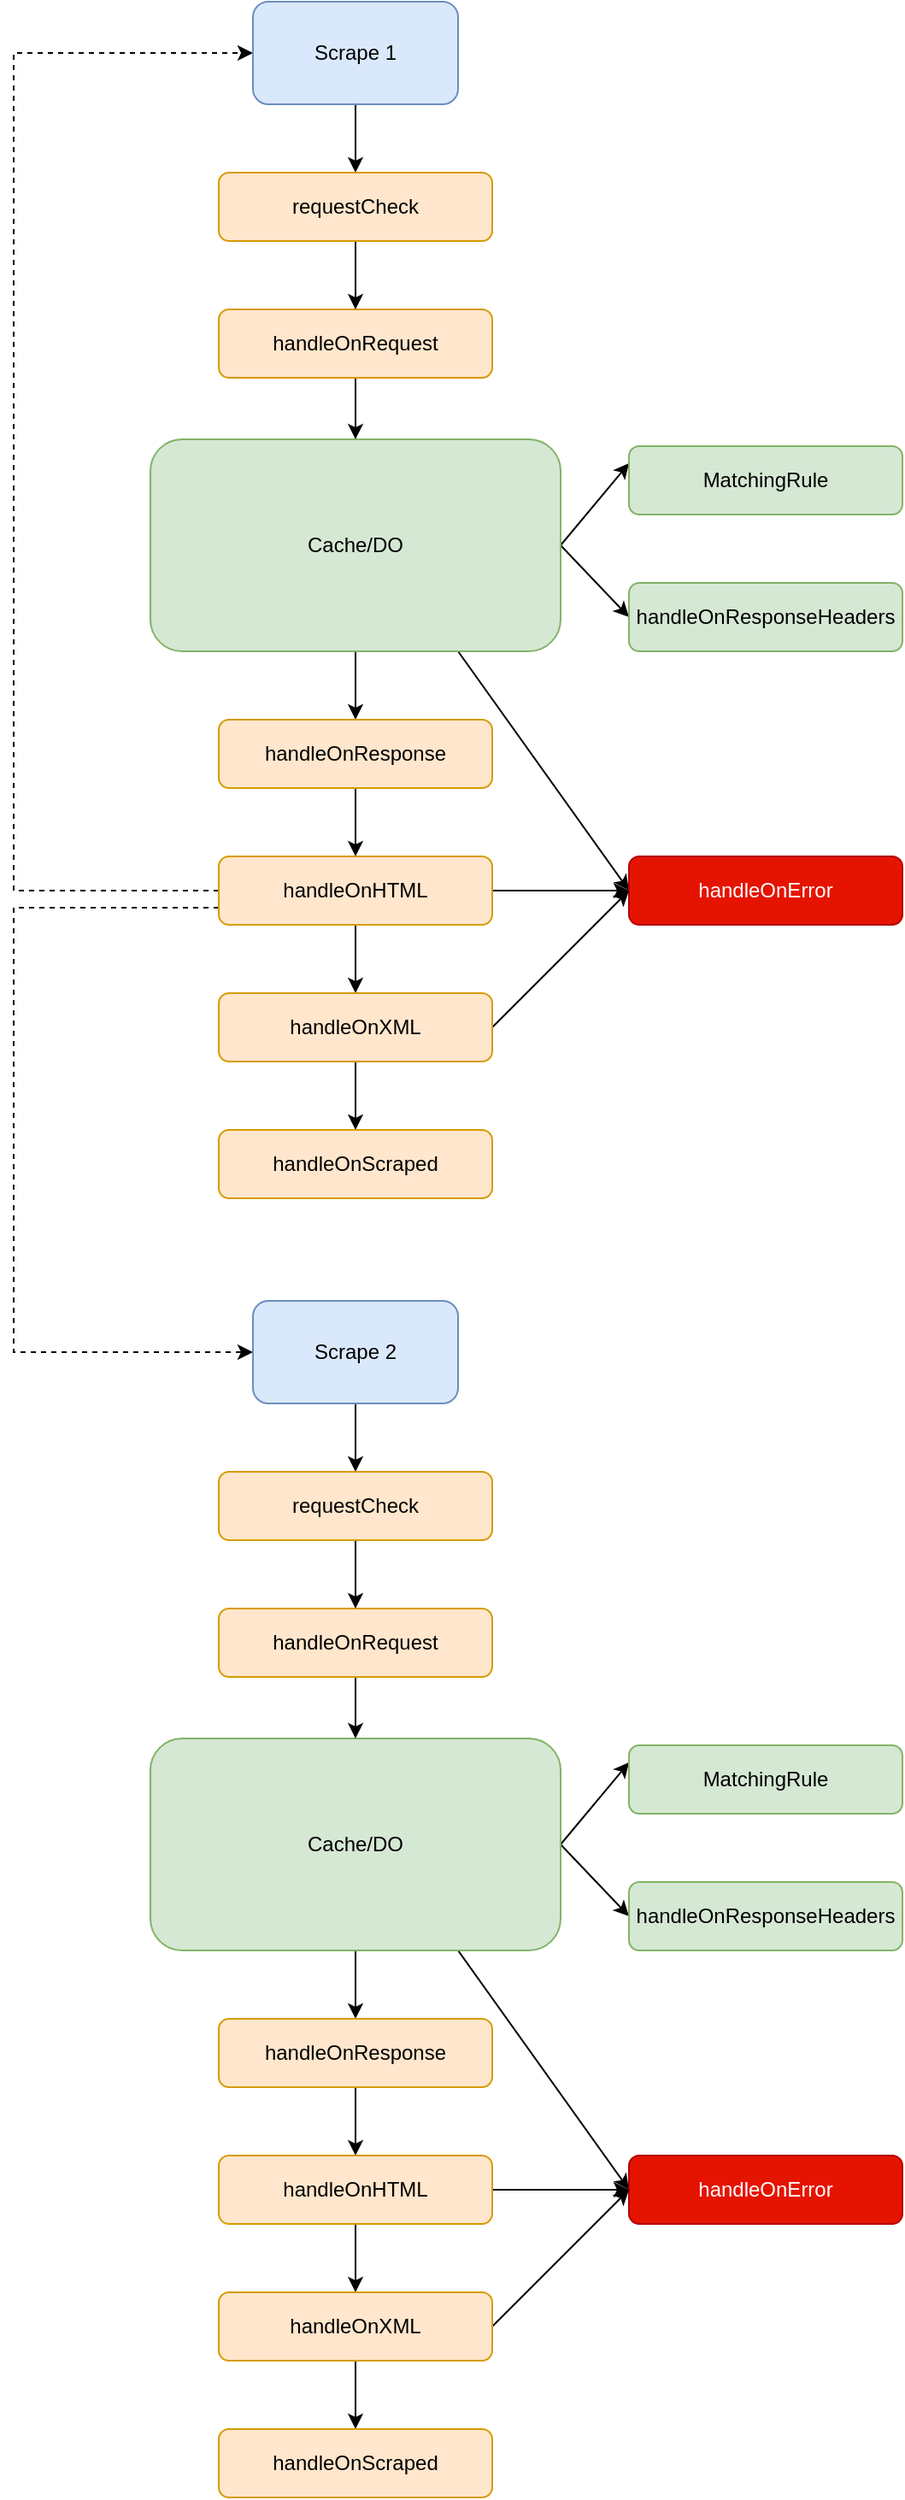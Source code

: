 <mxfile version="14.6.13" type="device"><diagram id="xBs8TDt1qyOrejXBN89X" name="第 1 页"><mxGraphModel dx="1426" dy="860" grid="1" gridSize="10" guides="1" tooltips="1" connect="1" arrows="1" fold="1" page="0" pageScale="1" pageWidth="1169" pageHeight="827" math="0" shadow="0"><root><mxCell id="0"/><mxCell id="1" parent="0"/><mxCell id="YPPDI_dqZLxTMdPn5kuv-23" style="edgeStyle=none;rounded=0;orthogonalLoop=1;jettySize=auto;html=1;exitX=1;exitY=0.5;exitDx=0;exitDy=0;entryX=0;entryY=0.25;entryDx=0;entryDy=0;" parent="1" source="YPPDI_dqZLxTMdPn5kuv-16" target="YPPDI_dqZLxTMdPn5kuv-20" edge="1"><mxGeometry relative="1" as="geometry"/></mxCell><mxCell id="YPPDI_dqZLxTMdPn5kuv-24" style="edgeStyle=none;rounded=0;orthogonalLoop=1;jettySize=auto;html=1;exitX=1;exitY=0.5;exitDx=0;exitDy=0;entryX=0;entryY=0.5;entryDx=0;entryDy=0;" parent="1" source="YPPDI_dqZLxTMdPn5kuv-16" target="YPPDI_dqZLxTMdPn5kuv-3" edge="1"><mxGeometry relative="1" as="geometry"/></mxCell><mxCell id="YPPDI_dqZLxTMdPn5kuv-25" style="edgeStyle=none;rounded=0;orthogonalLoop=1;jettySize=auto;html=1;exitX=0.5;exitY=1;exitDx=0;exitDy=0;entryX=0.5;entryY=0;entryDx=0;entryDy=0;" parent="1" source="YPPDI_dqZLxTMdPn5kuv-16" target="YPPDI_dqZLxTMdPn5kuv-5" edge="1"><mxGeometry relative="1" as="geometry"/></mxCell><mxCell id="YPPDI_dqZLxTMdPn5kuv-29" style="edgeStyle=none;rounded=0;orthogonalLoop=1;jettySize=auto;html=1;exitX=0.75;exitY=1;exitDx=0;exitDy=0;entryX=0;entryY=0.5;entryDx=0;entryDy=0;" parent="1" source="YPPDI_dqZLxTMdPn5kuv-16" target="YPPDI_dqZLxTMdPn5kuv-4" edge="1"><mxGeometry relative="1" as="geometry"/></mxCell><mxCell id="YPPDI_dqZLxTMdPn5kuv-16" value="&lt;span&gt;Cache/DO&lt;/span&gt;" style="rounded=1;whiteSpace=wrap;html=1;fillColor=#d5e8d4;strokeColor=#82b366;" parent="1" vertex="1"><mxGeometry x="200" y="276" width="240" height="124" as="geometry"/></mxCell><mxCell id="YPPDI_dqZLxTMdPn5kuv-9" style="rounded=0;orthogonalLoop=1;jettySize=auto;html=1;exitX=0.5;exitY=1;exitDx=0;exitDy=0;entryX=0.5;entryY=0;entryDx=0;entryDy=0;" parent="1" source="YPPDI_dqZLxTMdPn5kuv-1" target="YPPDI_dqZLxTMdPn5kuv-16" edge="1"><mxGeometry relative="1" as="geometry"><mxPoint x="320" y="200" as="targetPoint"/></mxGeometry></mxCell><mxCell id="YPPDI_dqZLxTMdPn5kuv-1" value="handleOnRequest" style="rounded=1;whiteSpace=wrap;html=1;fillColor=#ffe6cc;strokeColor=#d79b00;" parent="1" vertex="1"><mxGeometry x="240" y="200" width="160" height="40" as="geometry"/></mxCell><mxCell id="YPPDI_dqZLxTMdPn5kuv-3" value="handleOnResponseHeaders" style="rounded=1;whiteSpace=wrap;html=1;fillColor=#d5e8d4;strokeColor=#82b366;" parent="1" vertex="1"><mxGeometry x="480" y="360" width="160" height="40" as="geometry"/></mxCell><mxCell id="YPPDI_dqZLxTMdPn5kuv-4" value="handleOnError" style="rounded=1;whiteSpace=wrap;html=1;fillColor=#e51400;strokeColor=#B20000;fontColor=#ffffff;" parent="1" vertex="1"><mxGeometry x="480" y="520" width="160" height="40" as="geometry"/></mxCell><mxCell id="YPPDI_dqZLxTMdPn5kuv-13" style="edgeStyle=none;rounded=0;orthogonalLoop=1;jettySize=auto;html=1;exitX=0.5;exitY=1;exitDx=0;exitDy=0;entryX=0.5;entryY=0;entryDx=0;entryDy=0;" parent="1" source="YPPDI_dqZLxTMdPn5kuv-5" target="YPPDI_dqZLxTMdPn5kuv-6" edge="1"><mxGeometry relative="1" as="geometry"/></mxCell><mxCell id="v3Cwf6a354Q-WKAsZRhN-1" style="edgeStyle=orthogonalEdgeStyle;rounded=0;orthogonalLoop=1;jettySize=auto;html=1;exitX=0;exitY=0.5;exitDx=0;exitDy=0;entryX=0;entryY=0.5;entryDx=0;entryDy=0;dashed=1;" edge="1" parent="1" source="YPPDI_dqZLxTMdPn5kuv-6" target="YPPDI_dqZLxTMdPn5kuv-21"><mxGeometry relative="1" as="geometry"><Array as="points"><mxPoint x="120" y="540"/><mxPoint x="120" y="50"/></Array></mxGeometry></mxCell><mxCell id="YPPDI_dqZLxTMdPn5kuv-5" value="handleOnResponse" style="rounded=1;whiteSpace=wrap;html=1;fillColor=#ffe6cc;strokeColor=#d79b00;" parent="1" vertex="1"><mxGeometry x="240" y="440" width="160" height="40" as="geometry"/></mxCell><mxCell id="YPPDI_dqZLxTMdPn5kuv-14" style="edgeStyle=none;rounded=0;orthogonalLoop=1;jettySize=auto;html=1;exitX=0.5;exitY=1;exitDx=0;exitDy=0;" parent="1" source="YPPDI_dqZLxTMdPn5kuv-6" target="YPPDI_dqZLxTMdPn5kuv-7" edge="1"><mxGeometry relative="1" as="geometry"/></mxCell><mxCell id="YPPDI_dqZLxTMdPn5kuv-18" style="edgeStyle=none;rounded=0;orthogonalLoop=1;jettySize=auto;html=1;exitX=1;exitY=0.5;exitDx=0;exitDy=0;entryX=0;entryY=0.5;entryDx=0;entryDy=0;" parent="1" source="YPPDI_dqZLxTMdPn5kuv-6" target="YPPDI_dqZLxTMdPn5kuv-4" edge="1"><mxGeometry relative="1" as="geometry"/></mxCell><mxCell id="v3Cwf6a354Q-WKAsZRhN-26" style="edgeStyle=orthogonalEdgeStyle;rounded=0;orthogonalLoop=1;jettySize=auto;html=1;exitX=0;exitY=0.75;exitDx=0;exitDy=0;entryX=0;entryY=0.5;entryDx=0;entryDy=0;dashed=1;" edge="1" parent="1" source="YPPDI_dqZLxTMdPn5kuv-6" target="v3Cwf6a354Q-WKAsZRhN-23"><mxGeometry relative="1" as="geometry"><Array as="points"><mxPoint x="120" y="550"/><mxPoint x="120" y="810"/></Array></mxGeometry></mxCell><mxCell id="YPPDI_dqZLxTMdPn5kuv-6" value="handleOnHTML" style="rounded=1;whiteSpace=wrap;html=1;fillColor=#ffe6cc;strokeColor=#d79b00;" parent="1" vertex="1"><mxGeometry x="240" y="520" width="160" height="40" as="geometry"/></mxCell><mxCell id="YPPDI_dqZLxTMdPn5kuv-15" style="edgeStyle=none;rounded=0;orthogonalLoop=1;jettySize=auto;html=1;exitX=0.5;exitY=1;exitDx=0;exitDy=0;entryX=0.5;entryY=0;entryDx=0;entryDy=0;" parent="1" source="YPPDI_dqZLxTMdPn5kuv-7" target="YPPDI_dqZLxTMdPn5kuv-8" edge="1"><mxGeometry relative="1" as="geometry"/></mxCell><mxCell id="YPPDI_dqZLxTMdPn5kuv-19" style="edgeStyle=none;rounded=0;orthogonalLoop=1;jettySize=auto;html=1;exitX=1;exitY=0.5;exitDx=0;exitDy=0;entryX=0;entryY=0.5;entryDx=0;entryDy=0;" parent="1" source="YPPDI_dqZLxTMdPn5kuv-7" target="YPPDI_dqZLxTMdPn5kuv-4" edge="1"><mxGeometry relative="1" as="geometry"/></mxCell><mxCell id="YPPDI_dqZLxTMdPn5kuv-7" value="handleOnXML" style="rounded=1;whiteSpace=wrap;html=1;fillColor=#ffe6cc;strokeColor=#d79b00;" parent="1" vertex="1"><mxGeometry x="240" y="600" width="160" height="40" as="geometry"/></mxCell><mxCell id="YPPDI_dqZLxTMdPn5kuv-8" value="handleOnScraped" style="rounded=1;whiteSpace=wrap;html=1;fillColor=#ffe6cc;strokeColor=#d79b00;" parent="1" vertex="1"><mxGeometry x="240" y="680" width="160" height="40" as="geometry"/></mxCell><mxCell id="YPPDI_dqZLxTMdPn5kuv-20" value="MatchingRule" style="rounded=1;whiteSpace=wrap;html=1;fillColor=#d5e8d4;strokeColor=#82b366;" parent="1" vertex="1"><mxGeometry x="480" y="280" width="160" height="40" as="geometry"/></mxCell><mxCell id="YPPDI_dqZLxTMdPn5kuv-32" style="edgeStyle=none;rounded=0;orthogonalLoop=1;jettySize=auto;html=1;exitX=0.5;exitY=1;exitDx=0;exitDy=0;entryX=0.5;entryY=0;entryDx=0;entryDy=0;" parent="1" source="YPPDI_dqZLxTMdPn5kuv-21" target="YPPDI_dqZLxTMdPn5kuv-31" edge="1"><mxGeometry relative="1" as="geometry"/></mxCell><mxCell id="YPPDI_dqZLxTMdPn5kuv-21" value="Scrape 1" style="rounded=1;whiteSpace=wrap;html=1;fillColor=#dae8fc;strokeColor=#6c8ebf;" parent="1" vertex="1"><mxGeometry x="260" y="20" width="120" height="60" as="geometry"/></mxCell><mxCell id="YPPDI_dqZLxTMdPn5kuv-33" style="edgeStyle=none;rounded=0;orthogonalLoop=1;jettySize=auto;html=1;exitX=0.5;exitY=1;exitDx=0;exitDy=0;" parent="1" source="YPPDI_dqZLxTMdPn5kuv-31" target="YPPDI_dqZLxTMdPn5kuv-1" edge="1"><mxGeometry relative="1" as="geometry"/></mxCell><mxCell id="YPPDI_dqZLxTMdPn5kuv-31" value="requestCheck" style="rounded=1;whiteSpace=wrap;html=1;fillColor=#ffe6cc;strokeColor=#d79b00;" parent="1" vertex="1"><mxGeometry x="240" y="120" width="160" height="40" as="geometry"/></mxCell><mxCell id="v3Cwf6a354Q-WKAsZRhN-2" style="edgeStyle=none;rounded=0;orthogonalLoop=1;jettySize=auto;html=1;exitX=1;exitY=0.5;exitDx=0;exitDy=0;entryX=0;entryY=0.25;entryDx=0;entryDy=0;" edge="1" parent="1" source="v3Cwf6a354Q-WKAsZRhN-6" target="v3Cwf6a354Q-WKAsZRhN-21"><mxGeometry relative="1" as="geometry"/></mxCell><mxCell id="v3Cwf6a354Q-WKAsZRhN-3" style="edgeStyle=none;rounded=0;orthogonalLoop=1;jettySize=auto;html=1;exitX=1;exitY=0.5;exitDx=0;exitDy=0;entryX=0;entryY=0.5;entryDx=0;entryDy=0;" edge="1" parent="1" source="v3Cwf6a354Q-WKAsZRhN-6" target="v3Cwf6a354Q-WKAsZRhN-9"><mxGeometry relative="1" as="geometry"/></mxCell><mxCell id="v3Cwf6a354Q-WKAsZRhN-4" style="edgeStyle=none;rounded=0;orthogonalLoop=1;jettySize=auto;html=1;exitX=0.5;exitY=1;exitDx=0;exitDy=0;entryX=0.5;entryY=0;entryDx=0;entryDy=0;" edge="1" parent="1" source="v3Cwf6a354Q-WKAsZRhN-6" target="v3Cwf6a354Q-WKAsZRhN-13"><mxGeometry relative="1" as="geometry"/></mxCell><mxCell id="v3Cwf6a354Q-WKAsZRhN-5" style="edgeStyle=none;rounded=0;orthogonalLoop=1;jettySize=auto;html=1;exitX=0.75;exitY=1;exitDx=0;exitDy=0;entryX=0;entryY=0.5;entryDx=0;entryDy=0;" edge="1" parent="1" source="v3Cwf6a354Q-WKAsZRhN-6" target="v3Cwf6a354Q-WKAsZRhN-10"><mxGeometry relative="1" as="geometry"/></mxCell><mxCell id="v3Cwf6a354Q-WKAsZRhN-6" value="&lt;span&gt;Cache/DO&lt;/span&gt;" style="rounded=1;whiteSpace=wrap;html=1;fillColor=#d5e8d4;strokeColor=#82b366;" vertex="1" parent="1"><mxGeometry x="200" y="1036" width="240" height="124" as="geometry"/></mxCell><mxCell id="v3Cwf6a354Q-WKAsZRhN-7" style="rounded=0;orthogonalLoop=1;jettySize=auto;html=1;exitX=0.5;exitY=1;exitDx=0;exitDy=0;entryX=0.5;entryY=0;entryDx=0;entryDy=0;" edge="1" parent="1" source="v3Cwf6a354Q-WKAsZRhN-8" target="v3Cwf6a354Q-WKAsZRhN-6"><mxGeometry relative="1" as="geometry"><mxPoint x="320" y="960" as="targetPoint"/></mxGeometry></mxCell><mxCell id="v3Cwf6a354Q-WKAsZRhN-8" value="handleOnRequest" style="rounded=1;whiteSpace=wrap;html=1;fillColor=#ffe6cc;strokeColor=#d79b00;" vertex="1" parent="1"><mxGeometry x="240" y="960" width="160" height="40" as="geometry"/></mxCell><mxCell id="v3Cwf6a354Q-WKAsZRhN-9" value="handleOnResponseHeaders" style="rounded=1;whiteSpace=wrap;html=1;fillColor=#d5e8d4;strokeColor=#82b366;" vertex="1" parent="1"><mxGeometry x="480" y="1120" width="160" height="40" as="geometry"/></mxCell><mxCell id="v3Cwf6a354Q-WKAsZRhN-10" value="handleOnError" style="rounded=1;whiteSpace=wrap;html=1;fillColor=#e51400;strokeColor=#B20000;fontColor=#ffffff;" vertex="1" parent="1"><mxGeometry x="480" y="1280" width="160" height="40" as="geometry"/></mxCell><mxCell id="v3Cwf6a354Q-WKAsZRhN-11" style="edgeStyle=none;rounded=0;orthogonalLoop=1;jettySize=auto;html=1;exitX=0.5;exitY=1;exitDx=0;exitDy=0;entryX=0.5;entryY=0;entryDx=0;entryDy=0;" edge="1" parent="1" source="v3Cwf6a354Q-WKAsZRhN-13" target="v3Cwf6a354Q-WKAsZRhN-16"><mxGeometry relative="1" as="geometry"/></mxCell><mxCell id="v3Cwf6a354Q-WKAsZRhN-13" value="handleOnResponse" style="rounded=1;whiteSpace=wrap;html=1;fillColor=#ffe6cc;strokeColor=#d79b00;" vertex="1" parent="1"><mxGeometry x="240" y="1200" width="160" height="40" as="geometry"/></mxCell><mxCell id="v3Cwf6a354Q-WKAsZRhN-14" style="edgeStyle=none;rounded=0;orthogonalLoop=1;jettySize=auto;html=1;exitX=0.5;exitY=1;exitDx=0;exitDy=0;" edge="1" parent="1" source="v3Cwf6a354Q-WKAsZRhN-16" target="v3Cwf6a354Q-WKAsZRhN-19"><mxGeometry relative="1" as="geometry"/></mxCell><mxCell id="v3Cwf6a354Q-WKAsZRhN-15" style="edgeStyle=none;rounded=0;orthogonalLoop=1;jettySize=auto;html=1;exitX=1;exitY=0.5;exitDx=0;exitDy=0;entryX=0;entryY=0.5;entryDx=0;entryDy=0;" edge="1" parent="1" source="v3Cwf6a354Q-WKAsZRhN-16" target="v3Cwf6a354Q-WKAsZRhN-10"><mxGeometry relative="1" as="geometry"/></mxCell><mxCell id="v3Cwf6a354Q-WKAsZRhN-16" value="handleOnHTML" style="rounded=1;whiteSpace=wrap;html=1;fillColor=#ffe6cc;strokeColor=#d79b00;" vertex="1" parent="1"><mxGeometry x="240" y="1280" width="160" height="40" as="geometry"/></mxCell><mxCell id="v3Cwf6a354Q-WKAsZRhN-17" style="edgeStyle=none;rounded=0;orthogonalLoop=1;jettySize=auto;html=1;exitX=0.5;exitY=1;exitDx=0;exitDy=0;entryX=0.5;entryY=0;entryDx=0;entryDy=0;" edge="1" parent="1" source="v3Cwf6a354Q-WKAsZRhN-19" target="v3Cwf6a354Q-WKAsZRhN-20"><mxGeometry relative="1" as="geometry"/></mxCell><mxCell id="v3Cwf6a354Q-WKAsZRhN-18" style="edgeStyle=none;rounded=0;orthogonalLoop=1;jettySize=auto;html=1;exitX=1;exitY=0.5;exitDx=0;exitDy=0;entryX=0;entryY=0.5;entryDx=0;entryDy=0;" edge="1" parent="1" source="v3Cwf6a354Q-WKAsZRhN-19" target="v3Cwf6a354Q-WKAsZRhN-10"><mxGeometry relative="1" as="geometry"/></mxCell><mxCell id="v3Cwf6a354Q-WKAsZRhN-19" value="handleOnXML" style="rounded=1;whiteSpace=wrap;html=1;fillColor=#ffe6cc;strokeColor=#d79b00;" vertex="1" parent="1"><mxGeometry x="240" y="1360" width="160" height="40" as="geometry"/></mxCell><mxCell id="v3Cwf6a354Q-WKAsZRhN-20" value="handleOnScraped" style="rounded=1;whiteSpace=wrap;html=1;fillColor=#ffe6cc;strokeColor=#d79b00;" vertex="1" parent="1"><mxGeometry x="240" y="1440" width="160" height="40" as="geometry"/></mxCell><mxCell id="v3Cwf6a354Q-WKAsZRhN-21" value="MatchingRule" style="rounded=1;whiteSpace=wrap;html=1;fillColor=#d5e8d4;strokeColor=#82b366;" vertex="1" parent="1"><mxGeometry x="480" y="1040" width="160" height="40" as="geometry"/></mxCell><mxCell id="v3Cwf6a354Q-WKAsZRhN-22" style="edgeStyle=none;rounded=0;orthogonalLoop=1;jettySize=auto;html=1;exitX=0.5;exitY=1;exitDx=0;exitDy=0;entryX=0.5;entryY=0;entryDx=0;entryDy=0;" edge="1" parent="1" source="v3Cwf6a354Q-WKAsZRhN-23" target="v3Cwf6a354Q-WKAsZRhN-25"><mxGeometry relative="1" as="geometry"/></mxCell><mxCell id="v3Cwf6a354Q-WKAsZRhN-23" value="Scrape 2" style="rounded=1;whiteSpace=wrap;html=1;fillColor=#dae8fc;strokeColor=#6c8ebf;" vertex="1" parent="1"><mxGeometry x="260" y="780" width="120" height="60" as="geometry"/></mxCell><mxCell id="v3Cwf6a354Q-WKAsZRhN-24" style="edgeStyle=none;rounded=0;orthogonalLoop=1;jettySize=auto;html=1;exitX=0.5;exitY=1;exitDx=0;exitDy=0;" edge="1" parent="1" source="v3Cwf6a354Q-WKAsZRhN-25" target="v3Cwf6a354Q-WKAsZRhN-8"><mxGeometry relative="1" as="geometry"/></mxCell><mxCell id="v3Cwf6a354Q-WKAsZRhN-25" value="requestCheck" style="rounded=1;whiteSpace=wrap;html=1;fillColor=#ffe6cc;strokeColor=#d79b00;" vertex="1" parent="1"><mxGeometry x="240" y="880" width="160" height="40" as="geometry"/></mxCell></root></mxGraphModel></diagram></mxfile>